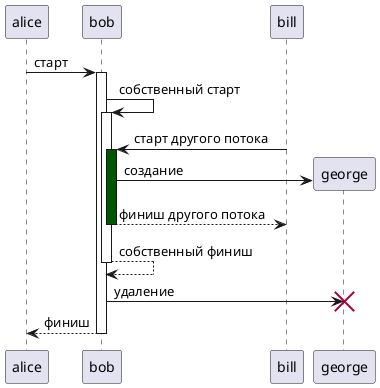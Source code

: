 @startuml
autoactivate on
alice -> bob : старт
bob -> bob : собственный старт
bill -> bob #005500 : старт другого потока
bob -> george ** : создание
return финиш другого потока
return собственный финиш
bob -> george !! : удаление
return финиш
@enduml